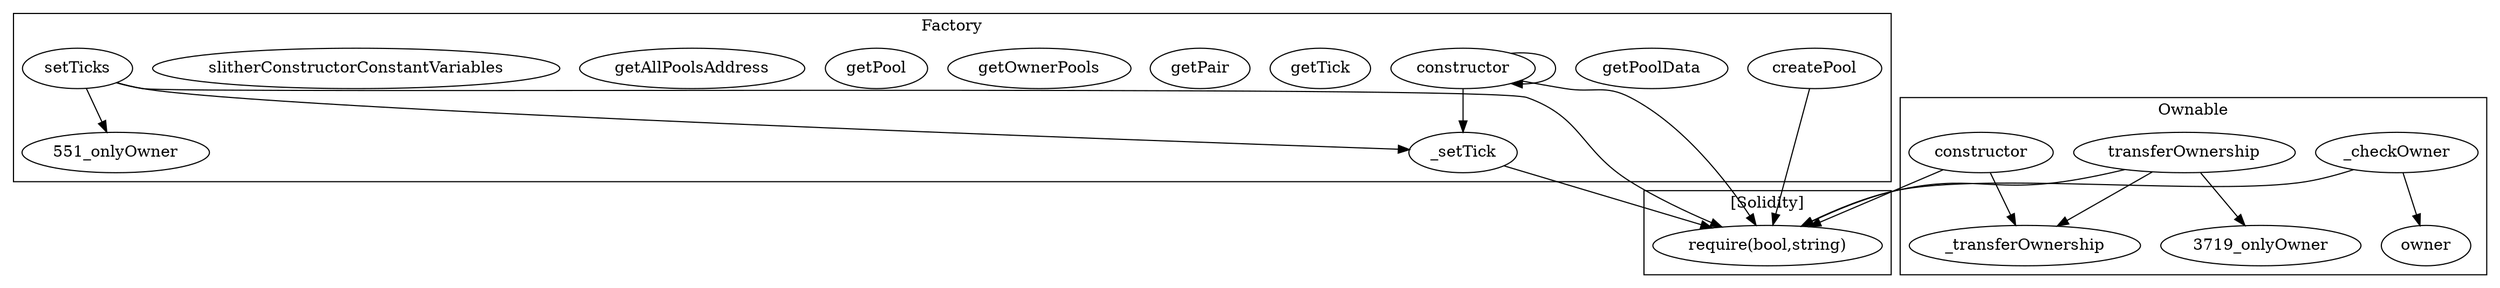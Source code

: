 strict digraph {
subgraph cluster_551_Factory {
label = "Factory"
"551_createPool" [label="createPool"]
"551_getPoolData" [label="getPoolData"]
"551__setTick" [label="_setTick"]
"551_constructor" [label="constructor"]
"551_getTick" [label="getTick"]
"551_getPair" [label="getPair"]
"551_getOwnerPools" [label="getOwnerPools"]
"551_getPool" [label="getPool"]
"551_getAllPoolsAddress" [label="getAllPoolsAddress"]
"551_slitherConstructorConstantVariables" [label="slitherConstructorConstantVariables"]
"551_setTicks" [label="setTicks"]
"551_setTicks" -> "551__setTick"
"551_constructor" -> "551_constructor"
"551_constructor" -> "551__setTick"
"551_setTicks" -> "551_onlyOwner"
}subgraph cluster_3719_Ownable {
label = "Ownable"
"3719_owner" [label="owner"]
"3719__checkOwner" [label="_checkOwner"]
"3719_constructor" [label="constructor"]
"3719_transferOwnership" [label="transferOwnership"]
"3719__transferOwnership" [label="_transferOwnership"]
"3719__checkOwner" -> "3719_owner"
"3719_transferOwnership" -> "3719_onlyOwner"
"3719_constructor" -> "3719__transferOwnership"
"3719_transferOwnership" -> "3719__transferOwnership"
}subgraph cluster_solidity {
label = "[Solidity]"
"require(bool,string)" 
"3719_transferOwnership" -> "require(bool,string)"
"551_createPool" -> "require(bool,string)"
"551_constructor" -> "require(bool,string)"
"551__setTick" -> "require(bool,string)"
"3719_constructor" -> "require(bool,string)"
"551_setTicks" -> "require(bool,string)"
"3719__checkOwner" -> "require(bool,string)"
}
}